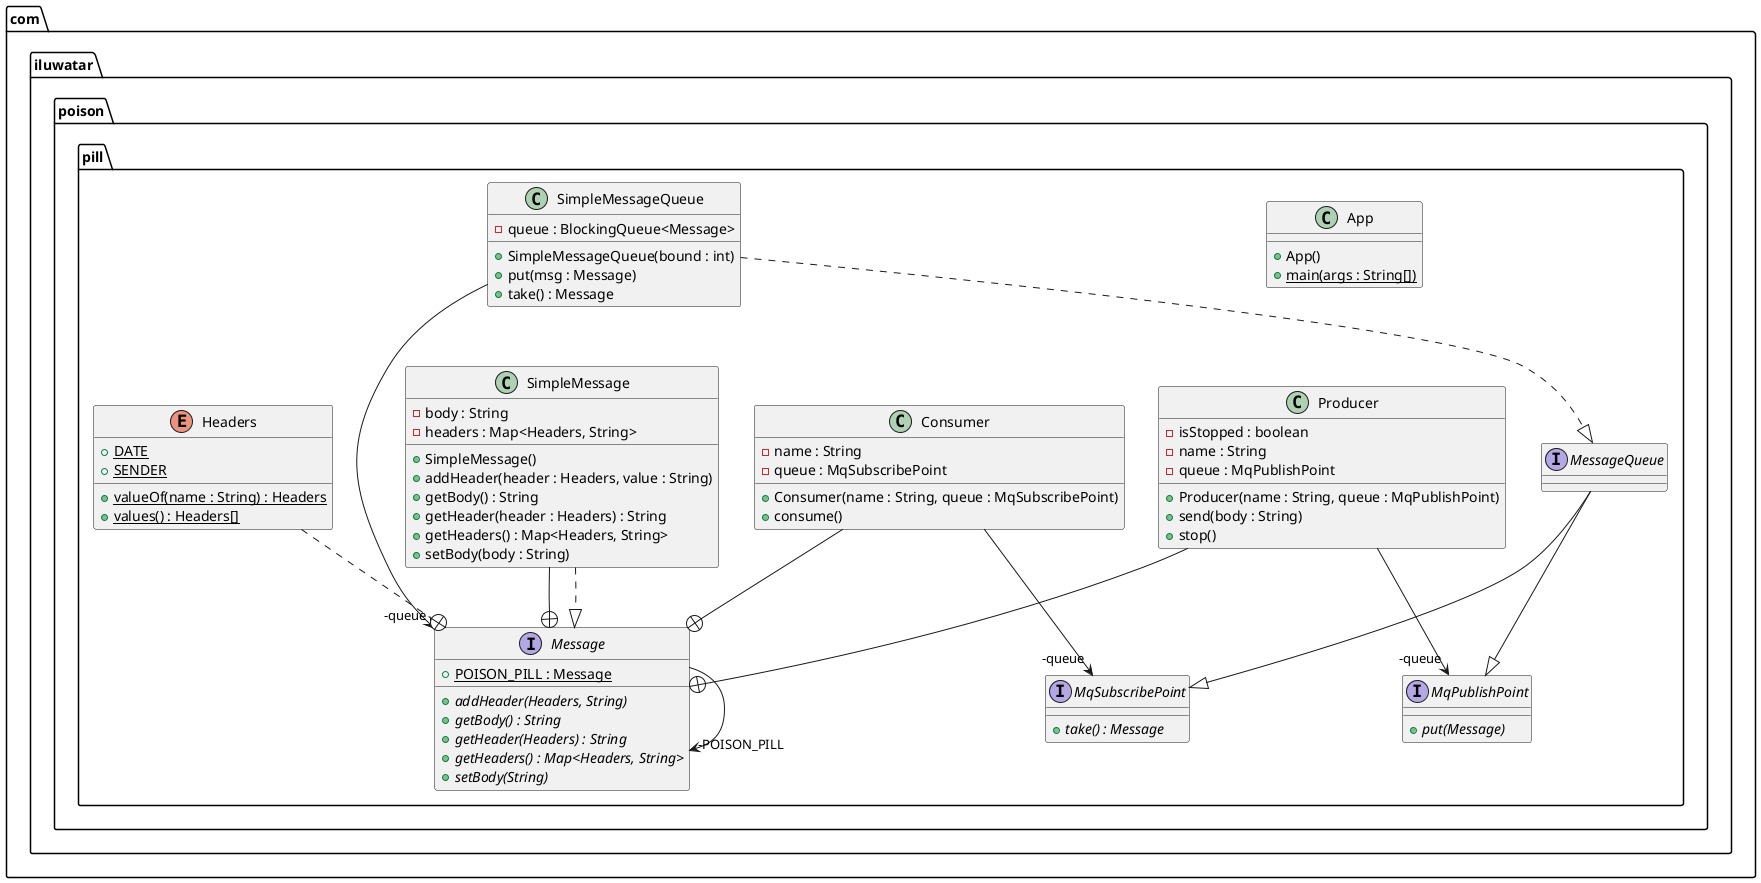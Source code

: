 @startuml
package com.iluwatar.poison.pill {
  interface Message {
    + POISON_PILL : Message {static}
    + addHeader(Headers, String) {abstract}
    + getBody() : String {abstract}
    + getHeader(Headers) : String {abstract}
    + getHeaders() : Map<Headers, String> {abstract}
    + setBody(String) {abstract}
  }
  class App {
    + App()
    + main(args : String[]) {static}
  }
  class SimpleMessage {
    - body : String
    - headers : Map<Headers, String>
    + SimpleMessage()
    + addHeader(header : Headers, value : String)
    + getBody() : String
    + getHeader(header : Headers) : String
    + getHeaders() : Map<Headers, String>
    + setBody(body : String)
  }
  class SimpleMessageQueue {
    - queue : BlockingQueue<Message>
    + SimpleMessageQueue(bound : int)
    + put(msg : Message)
    + take() : Message
  }
  class Producer {
    - isStopped : boolean
    - name : String
    - queue : MqPublishPoint
    + Producer(name : String, queue : MqPublishPoint)
    + send(body : String)
    + stop()
  }
  interface MqSubscribePoint {
    + take() : Message {abstract}
  }
  class Consumer {
    - name : String
    - queue : MqSubscribePoint
    + Consumer(name : String, queue : MqSubscribePoint)
    + consume()
  }
  interface MessageQueue {
  }
  interface MqPublishPoint {
    + put(Message) {abstract}
  }
  enum Headers {
    + DATE {static}
    + SENDER {static}
    + valueOf(name : String) : Headers {static}
    + values() : Headers[] {static}
  }
}
SimpleMessageQueue -->  "-queue" Message
Headers ..+ Message
Consumer -->  "-queue" MqSubscribePoint
Producer -->  "-queue" MqPublishPoint
SimpleMessage --+ Message
Producer --+ Message
Message -->  "-POISON_PILL" Message
Consumer --+ Message
SimpleMessage ..|> Message 
SimpleMessageQueue ..|> MessageQueue 
MessageQueue --|> MqPublishPoint 
MessageQueue --|> MqSubscribePoint 
@enduml